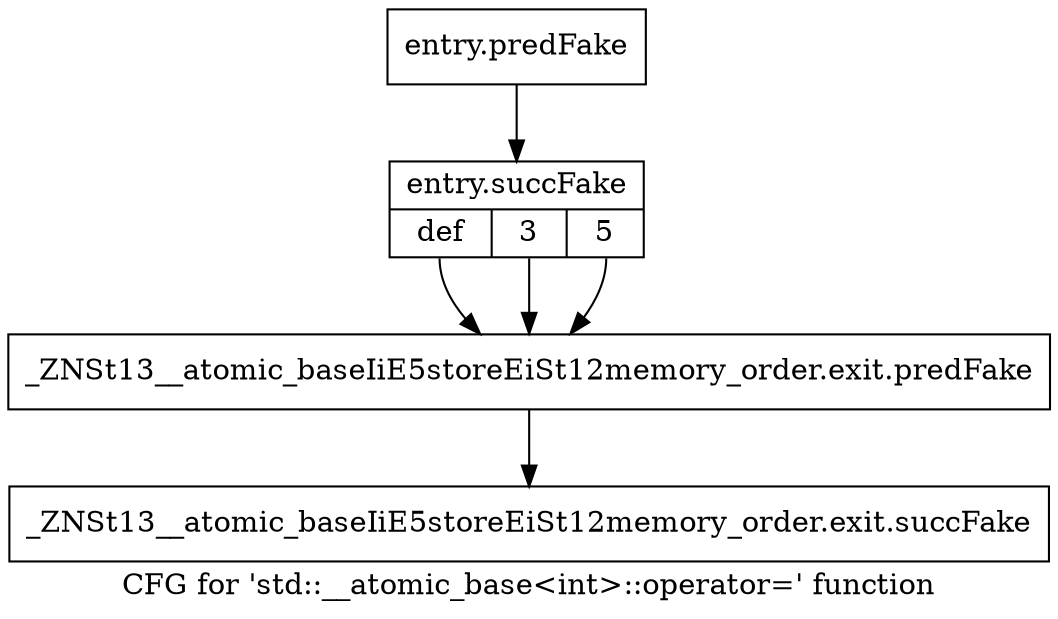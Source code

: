 digraph "CFG for 'std::__atomic_base\<int\>::operator=' function" {
	label="CFG for 'std::__atomic_base\<int\>::operator=' function";

	Node0x57d9840 [shape=record,filename="",linenumber="",label="{entry.predFake}"];
	Node0x57d9840 -> Node0x58cb460[ callList="" memoryops="" filename="/tools/Xilinx/Vitis_HLS/2023.1/tps/lnx64/gcc-8.3.0/lib/gcc/x86_64-pc-linux-gnu/8.3.0/../../../../include/c++/8.3.0/bits/atomic_base.h" execusionnum="1"];
	Node0x58cb460 [shape=record,filename="/tools/Xilinx/Vitis_HLS/2023.1/tps/lnx64/gcc-8.3.0/lib/gcc/x86_64-pc-linux-gnu/8.3.0/../../../../include/c++/8.3.0/bits/atomic_base.h",linenumber="374",label="{entry.succFake|{<s0>def|<s1>3|<s2>5}}"];
	Node0x58cb460:s0 -> Node0x57da170[ callList="" memoryops="" filename="/tools/Xilinx/Vitis_HLS/2023.1/tps/lnx64/gcc-8.3.0/lib/gcc/x86_64-pc-linux-gnu/8.3.0/../../../../include/c++/8.3.0/bits/atomic_base.h" execusionnum="1"];
	Node0x58cb460:s1 -> Node0x57da170[ callList="" memoryops="" filename="/tools/Xilinx/Vitis_HLS/2023.1/tps/lnx64/gcc-8.3.0/lib/gcc/x86_64-pc-linux-gnu/8.3.0/../../../../include/c++/8.3.0/bits/atomic_base.h" execusionnum="1"];
	Node0x58cb460:s2 -> Node0x57da170[ callList="" memoryops="" filename="/tools/Xilinx/Vitis_HLS/2023.1/tps/lnx64/gcc-8.3.0/lib/gcc/x86_64-pc-linux-gnu/8.3.0/../../../../include/c++/8.3.0/bits/atomic_base.h" execusionnum="1"];
	Node0x57da170 [shape=record,filename="/tools/Xilinx/Vitis_HLS/2023.1/tps/lnx64/gcc-8.3.0/lib/gcc/x86_64-pc-linux-gnu/8.3.0/../../../../include/c++/8.3.0/bits/atomic_base.h",linenumber="268",label="{_ZNSt13__atomic_baseIiE5storeEiSt12memory_order.exit.predFake}"];
	Node0x57da170 -> Node0x58cb5a0[ callList="" memoryops="" filename="/tools/Xilinx/Vitis_HLS/2023.1/tps/lnx64/gcc-8.3.0/lib/gcc/x86_64-pc-linux-gnu/8.3.0/../../../../include/c++/8.3.0/bits/atomic_base.h" execusionnum="3"];
	Node0x58cb5a0 [shape=record,filename="/tools/Xilinx/Vitis_HLS/2023.1/tps/lnx64/gcc-8.3.0/lib/gcc/x86_64-pc-linux-gnu/8.3.0/../../../../include/c++/8.3.0/bits/atomic_base.h",linenumber="268",label="{_ZNSt13__atomic_baseIiE5storeEiSt12memory_order.exit.succFake}"];
}
